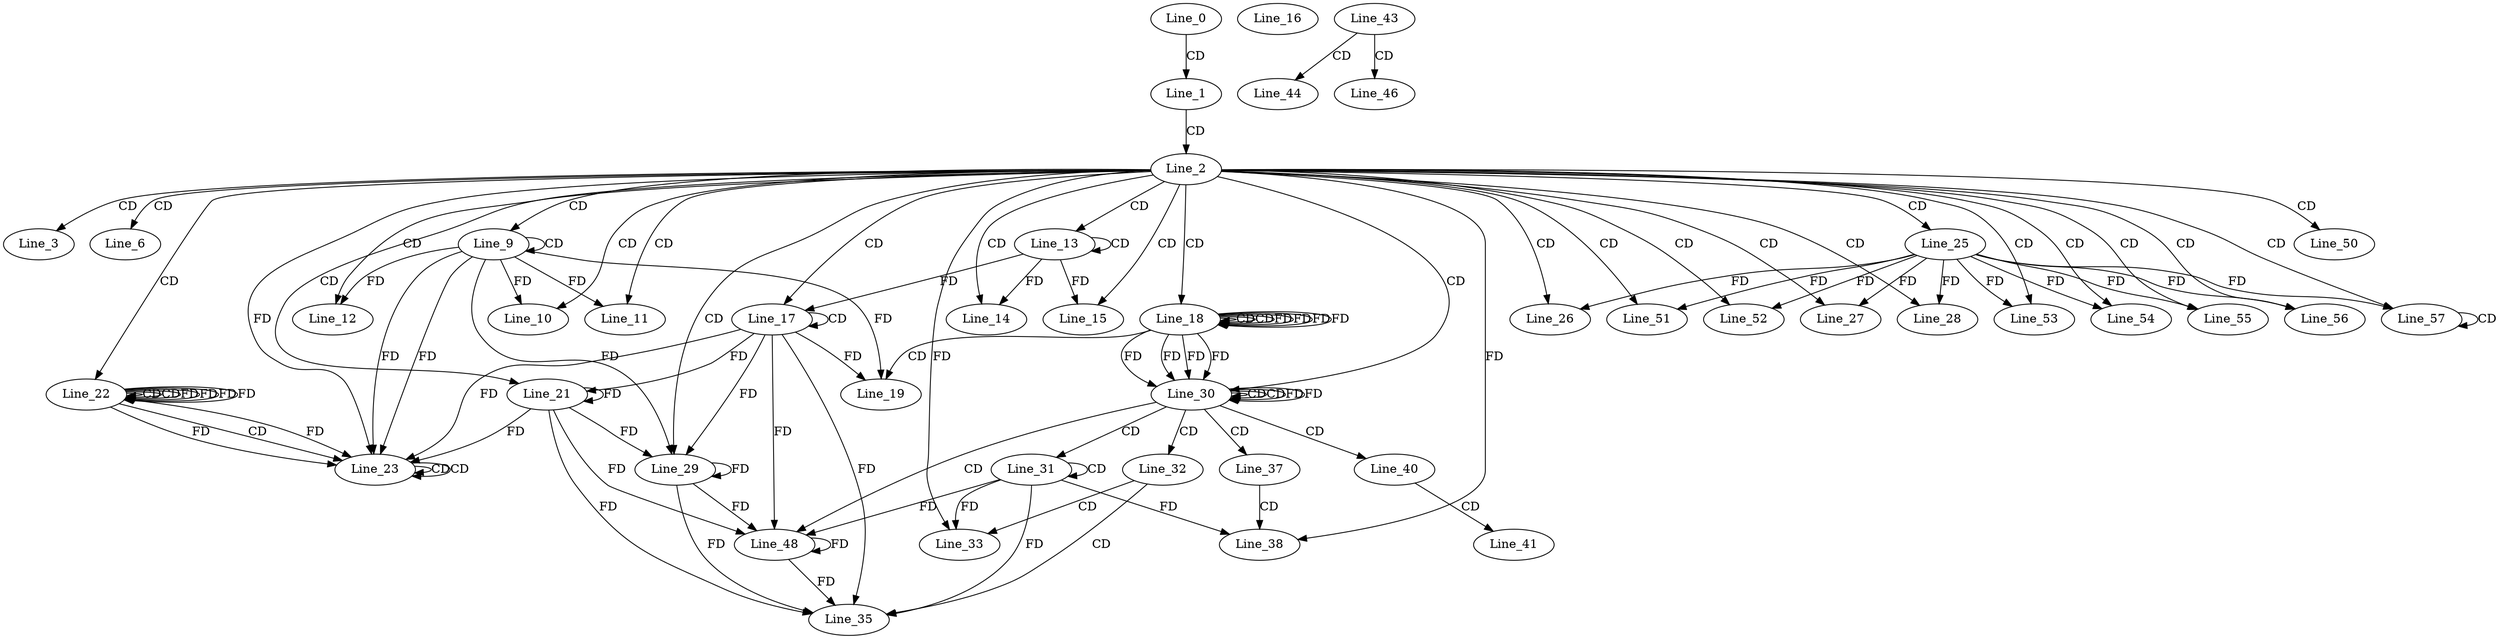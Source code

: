 digraph G {
  Line_0;
  Line_1;
  Line_2;
  Line_3;
  Line_6;
  Line_9;
  Line_9;
  Line_10;
  Line_11;
  Line_12;
  Line_13;
  Line_13;
  Line_14;
  Line_15;
  Line_16;
  Line_17;
  Line_17;
  Line_18;
  Line_18;
  Line_18;
  Line_19;
  Line_21;
  Line_22;
  Line_22;
  Line_22;
  Line_23;
  Line_23;
  Line_23;
  Line_25;
  Line_26;
  Line_27;
  Line_28;
  Line_29;
  Line_29;
  Line_30;
  Line_30;
  Line_30;
  Line_31;
  Line_31;
  Line_32;
  Line_33;
  Line_35;
  Line_37;
  Line_38;
  Line_40;
  Line_41;
  Line_43;
  Line_44;
  Line_46;
  Line_48;
  Line_48;
  Line_50;
  Line_51;
  Line_52;
  Line_53;
  Line_54;
  Line_55;
  Line_56;
  Line_57;
  Line_57;
  Line_0 -> Line_1 [ label="CD" ];
  Line_1 -> Line_2 [ label="CD" ];
  Line_2 -> Line_3 [ label="CD" ];
  Line_2 -> Line_6 [ label="CD" ];
  Line_2 -> Line_9 [ label="CD" ];
  Line_9 -> Line_9 [ label="CD" ];
  Line_2 -> Line_10 [ label="CD" ];
  Line_9 -> Line_10 [ label="FD" ];
  Line_2 -> Line_11 [ label="CD" ];
  Line_9 -> Line_11 [ label="FD" ];
  Line_2 -> Line_12 [ label="CD" ];
  Line_9 -> Line_12 [ label="FD" ];
  Line_2 -> Line_13 [ label="CD" ];
  Line_13 -> Line_13 [ label="CD" ];
  Line_2 -> Line_14 [ label="CD" ];
  Line_13 -> Line_14 [ label="FD" ];
  Line_2 -> Line_15 [ label="CD" ];
  Line_13 -> Line_15 [ label="FD" ];
  Line_2 -> Line_17 [ label="CD" ];
  Line_17 -> Line_17 [ label="CD" ];
  Line_13 -> Line_17 [ label="FD" ];
  Line_2 -> Line_18 [ label="CD" ];
  Line_18 -> Line_18 [ label="CD" ];
  Line_18 -> Line_18 [ label="CD" ];
  Line_18 -> Line_18 [ label="FD" ];
  Line_18 -> Line_18 [ label="FD" ];
  Line_18 -> Line_19 [ label="CD" ];
  Line_9 -> Line_19 [ label="FD" ];
  Line_17 -> Line_19 [ label="FD" ];
  Line_2 -> Line_21 [ label="CD" ];
  Line_17 -> Line_21 [ label="FD" ];
  Line_21 -> Line_21 [ label="FD" ];
  Line_2 -> Line_22 [ label="CD" ];
  Line_22 -> Line_22 [ label="CD" ];
  Line_22 -> Line_22 [ label="CD" ];
  Line_22 -> Line_22 [ label="FD" ];
  Line_22 -> Line_22 [ label="FD" ];
  Line_22 -> Line_23 [ label="CD" ];
  Line_23 -> Line_23 [ label="CD" ];
  Line_9 -> Line_23 [ label="FD" ];
  Line_17 -> Line_23 [ label="FD" ];
  Line_21 -> Line_23 [ label="FD" ];
  Line_22 -> Line_23 [ label="FD" ];
  Line_23 -> Line_23 [ label="CD" ];
  Line_9 -> Line_23 [ label="FD" ];
  Line_2 -> Line_23 [ label="FD" ];
  Line_22 -> Line_23 [ label="FD" ];
  Line_2 -> Line_25 [ label="CD" ];
  Line_2 -> Line_26 [ label="CD" ];
  Line_25 -> Line_26 [ label="FD" ];
  Line_2 -> Line_27 [ label="CD" ];
  Line_25 -> Line_27 [ label="FD" ];
  Line_2 -> Line_28 [ label="CD" ];
  Line_25 -> Line_28 [ label="FD" ];
  Line_2 -> Line_29 [ label="CD" ];
  Line_17 -> Line_29 [ label="FD" ];
  Line_21 -> Line_29 [ label="FD" ];
  Line_29 -> Line_29 [ label="FD" ];
  Line_9 -> Line_29 [ label="FD" ];
  Line_2 -> Line_30 [ label="CD" ];
  Line_30 -> Line_30 [ label="CD" ];
  Line_18 -> Line_30 [ label="FD" ];
  Line_18 -> Line_30 [ label="FD" ];
  Line_30 -> Line_30 [ label="CD" ];
  Line_30 -> Line_30 [ label="FD" ];
  Line_18 -> Line_30 [ label="FD" ];
  Line_18 -> Line_30 [ label="FD" ];
  Line_30 -> Line_31 [ label="CD" ];
  Line_31 -> Line_31 [ label="CD" ];
  Line_30 -> Line_32 [ label="CD" ];
  Line_32 -> Line_33 [ label="CD" ];
  Line_31 -> Line_33 [ label="FD" ];
  Line_2 -> Line_33 [ label="FD" ];
  Line_32 -> Line_35 [ label="CD" ];
  Line_31 -> Line_35 [ label="FD" ];
  Line_17 -> Line_35 [ label="FD" ];
  Line_21 -> Line_35 [ label="FD" ];
  Line_29 -> Line_35 [ label="FD" ];
  Line_30 -> Line_37 [ label="CD" ];
  Line_37 -> Line_38 [ label="CD" ];
  Line_31 -> Line_38 [ label="FD" ];
  Line_2 -> Line_38 [ label="FD" ];
  Line_30 -> Line_40 [ label="CD" ];
  Line_40 -> Line_41 [ label="CD" ];
  Line_43 -> Line_44 [ label="CD" ];
  Line_43 -> Line_46 [ label="CD" ];
  Line_30 -> Line_48 [ label="CD" ];
  Line_48 -> Line_48 [ label="FD" ];
  Line_17 -> Line_48 [ label="FD" ];
  Line_21 -> Line_48 [ label="FD" ];
  Line_29 -> Line_48 [ label="FD" ];
  Line_31 -> Line_48 [ label="FD" ];
  Line_2 -> Line_50 [ label="CD" ];
  Line_2 -> Line_51 [ label="CD" ];
  Line_25 -> Line_51 [ label="FD" ];
  Line_2 -> Line_52 [ label="CD" ];
  Line_25 -> Line_52 [ label="FD" ];
  Line_2 -> Line_53 [ label="CD" ];
  Line_25 -> Line_53 [ label="FD" ];
  Line_2 -> Line_54 [ label="CD" ];
  Line_25 -> Line_54 [ label="FD" ];
  Line_2 -> Line_55 [ label="CD" ];
  Line_25 -> Line_55 [ label="FD" ];
  Line_2 -> Line_56 [ label="CD" ];
  Line_25 -> Line_56 [ label="FD" ];
  Line_2 -> Line_57 [ label="CD" ];
  Line_57 -> Line_57 [ label="CD" ];
  Line_25 -> Line_57 [ label="FD" ];
  Line_18 -> Line_18 [ label="FD" ];
  Line_18 -> Line_18 [ label="FD" ];
  Line_22 -> Line_22 [ label="FD" ];
  Line_22 -> Line_22 [ label="FD" ];
  Line_30 -> Line_30 [ label="FD" ];
  Line_48 -> Line_35 [ label="FD" ];
}
